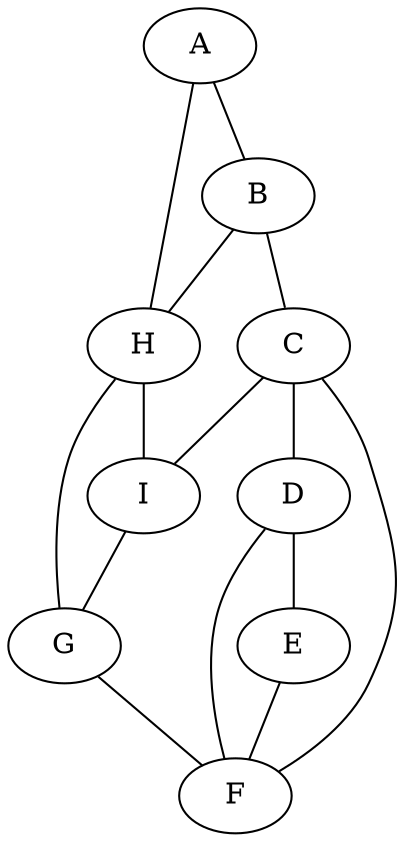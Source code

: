 graph G {
	A -- B
	A -- H
	B -- C
	B -- H
	C -- D
	C -- I
	C -- F
	I -- G
	G -- F
	D -- F
	D -- E
	E -- F
	H -- G
	H -- I
}